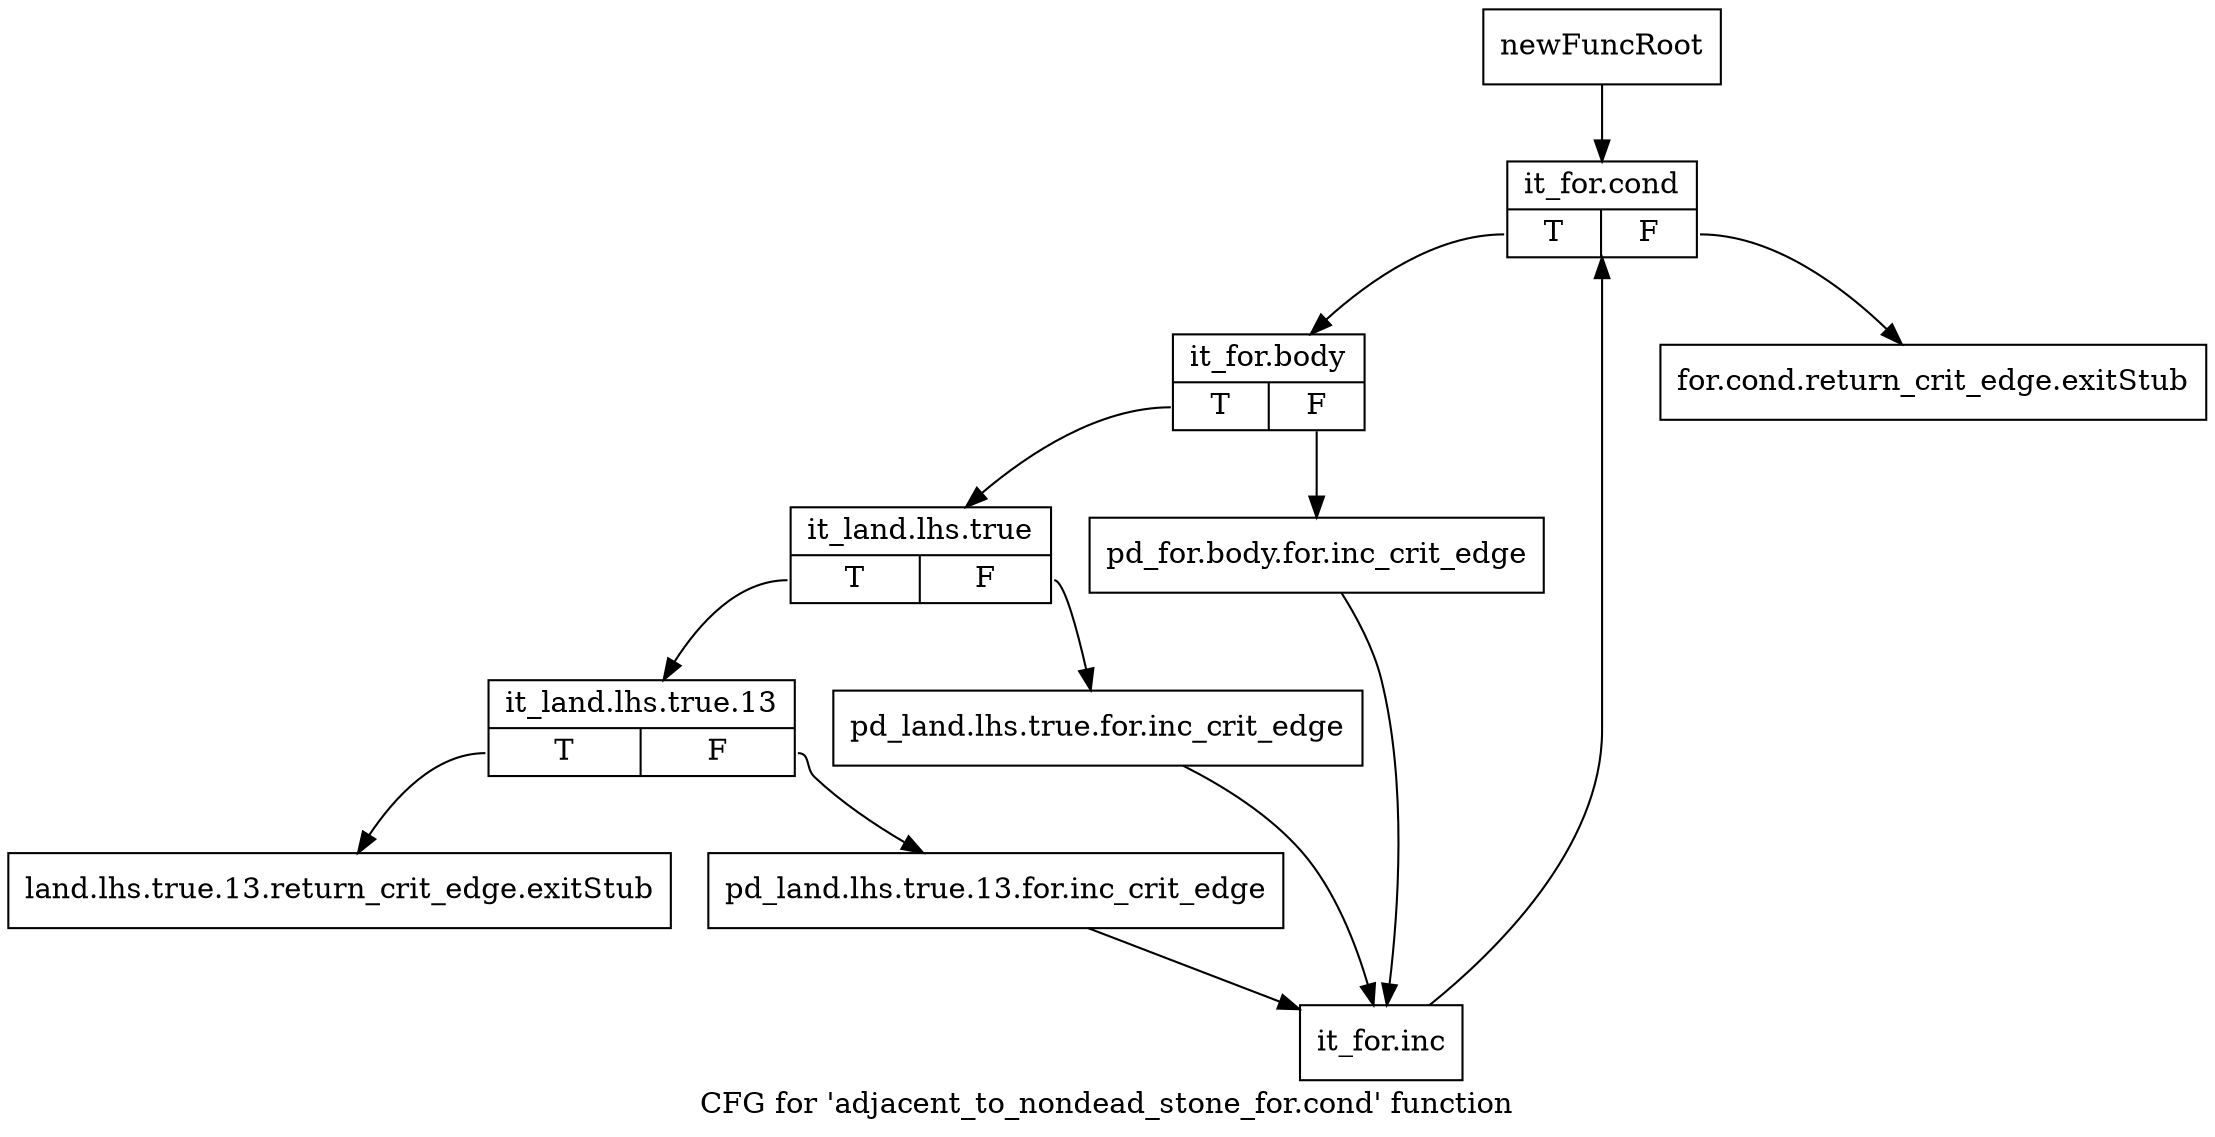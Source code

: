 digraph "CFG for 'adjacent_to_nondead_stone_for.cond' function" {
	label="CFG for 'adjacent_to_nondead_stone_for.cond' function";

	Node0x4681560 [shape=record,label="{newFuncRoot}"];
	Node0x4681560 -> Node0x4693470;
	Node0x46933d0 [shape=record,label="{for.cond.return_crit_edge.exitStub}"];
	Node0x4693420 [shape=record,label="{land.lhs.true.13.return_crit_edge.exitStub}"];
	Node0x4693470 [shape=record,label="{it_for.cond|{<s0>T|<s1>F}}"];
	Node0x4693470:s0 -> Node0x46934c0;
	Node0x4693470:s1 -> Node0x46933d0;
	Node0x46934c0 [shape=record,label="{it_for.body|{<s0>T|<s1>F}}"];
	Node0x46934c0:s0 -> Node0x4693560;
	Node0x46934c0:s1 -> Node0x4693510;
	Node0x4693510 [shape=record,label="{pd_for.body.for.inc_crit_edge}"];
	Node0x4693510 -> Node0x46936a0;
	Node0x4693560 [shape=record,label="{it_land.lhs.true|{<s0>T|<s1>F}}"];
	Node0x4693560:s0 -> Node0x4693600;
	Node0x4693560:s1 -> Node0x46935b0;
	Node0x46935b0 [shape=record,label="{pd_land.lhs.true.for.inc_crit_edge}"];
	Node0x46935b0 -> Node0x46936a0;
	Node0x4693600 [shape=record,label="{it_land.lhs.true.13|{<s0>T|<s1>F}}"];
	Node0x4693600:s0 -> Node0x4693420;
	Node0x4693600:s1 -> Node0x4693650;
	Node0x4693650 [shape=record,label="{pd_land.lhs.true.13.for.inc_crit_edge}"];
	Node0x4693650 -> Node0x46936a0;
	Node0x46936a0 [shape=record,label="{it_for.inc}"];
	Node0x46936a0 -> Node0x4693470;
}
